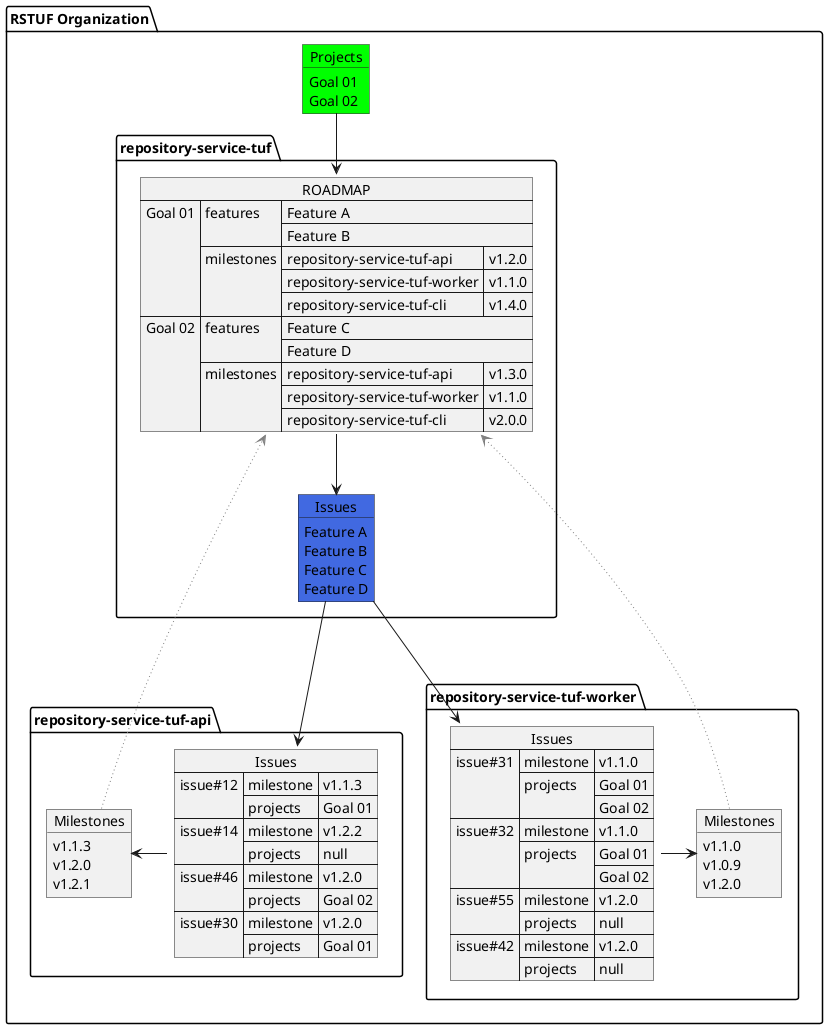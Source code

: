@startuml
allowmixing
package "RSTUF Organization" {

    object "Projects" as projects #Lime{
            Goal 01
            Goal 02
    }

    package "repository-service-tuf" {
        json ROADMAP {
            "Goal 01": {
                "features": ["Feature A", "Feature B"],
                "milestones": {
                    "repository-service-tuf-api": "v1.2.0",
                    "repository-service-tuf-worker": "v1.1.0",
                    "repository-service-tuf-cli": "v1.4.0"
                }
            },
            "Goal 02": {
                "features": ["Feature C", "Feature D"],
                "milestones": {
                    "repository-service-tuf-api": "v1.3.0",
                    "repository-service-tuf-worker": "v1.1.0",
                    "repository-service-tuf-cli": "v2.0.0"
                }
            }
        }

        object Issues #RoyalBlue {
            Feature A
            Feature B
            Feature C
            Feature D
        }

    }

    package "repository-service-tuf-api" {
        json "Issues" as api_issues {
            "issue#12": {
                "milestone": "v1.1.3",
                "projects": "Goal 01"
            },
            "issue#14": {
                "milestone": "v1.2.2",
                "projects": null
            },
            "issue#46": {
                "milestone": "v1.2.0",
                "projects": "Goal 02"
            },
            "issue#30": {
                "milestone": "v1.2.0",
                "projects": "Goal 01"
            }
        }
        object "Milestones" as api_milestones {
            v1.1.3
            v1.2.0
            v1.2.1
        }

        api_issues -> api_milestones
    }
    package "repository-service-tuf-worker" {
        json "Issues" as repo_issues {
            "issue#31": {
                "milestone": "v1.1.0",
                "projects": ["Goal 01", "Goal 02"]
            },
            "issue#32": {
                "milestone": "v1.1.0",
                "projects": ["Goal 01", "Goal 02"]
            },
            "issue#55": {
                "milestone": "v1.2.0",
                "projects": null
            },
            "issue#42": {
                "milestone": "v1.2.0",
                "projects": null
            }
        }
        object "Milestones" as repo_milestones {
            v1.1.0
            v1.0.9
            v1.2.0
        }
        repo_issues -> repo_milestones
    }
    ROADMAP --> Issues
    projects --> ROADMAP
    Issues --D-> api_issues
    Issues --D-> repo_issues
    api_milestones --[#grey,dotted]-> ROADMAP
    repo_milestones --[#grey,dotted]-> ROADMAP
}

@enduml
